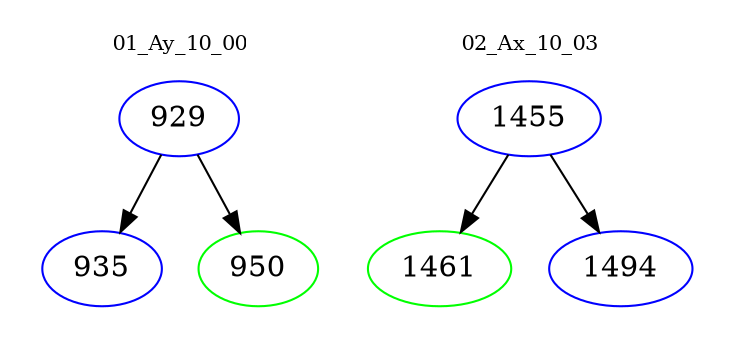 digraph{
subgraph cluster_0 {
color = white
label = "01_Ay_10_00";
fontsize=10;
T0_929 [label="929", color="blue"]
T0_929 -> T0_935 [color="black"]
T0_935 [label="935", color="blue"]
T0_929 -> T0_950 [color="black"]
T0_950 [label="950", color="green"]
}
subgraph cluster_1 {
color = white
label = "02_Ax_10_03";
fontsize=10;
T1_1455 [label="1455", color="blue"]
T1_1455 -> T1_1461 [color="black"]
T1_1461 [label="1461", color="green"]
T1_1455 -> T1_1494 [color="black"]
T1_1494 [label="1494", color="blue"]
}
}
